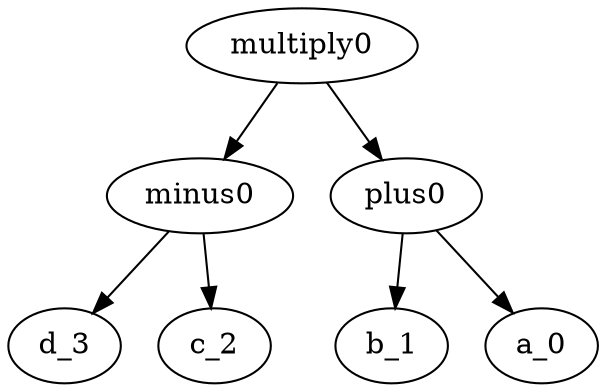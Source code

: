 digraph G {
multiply0 -> minus0
minus0 -> d_3
minus0 -> c_2
multiply0 -> plus0
plus0 -> b_1
plus0 -> a_0
}